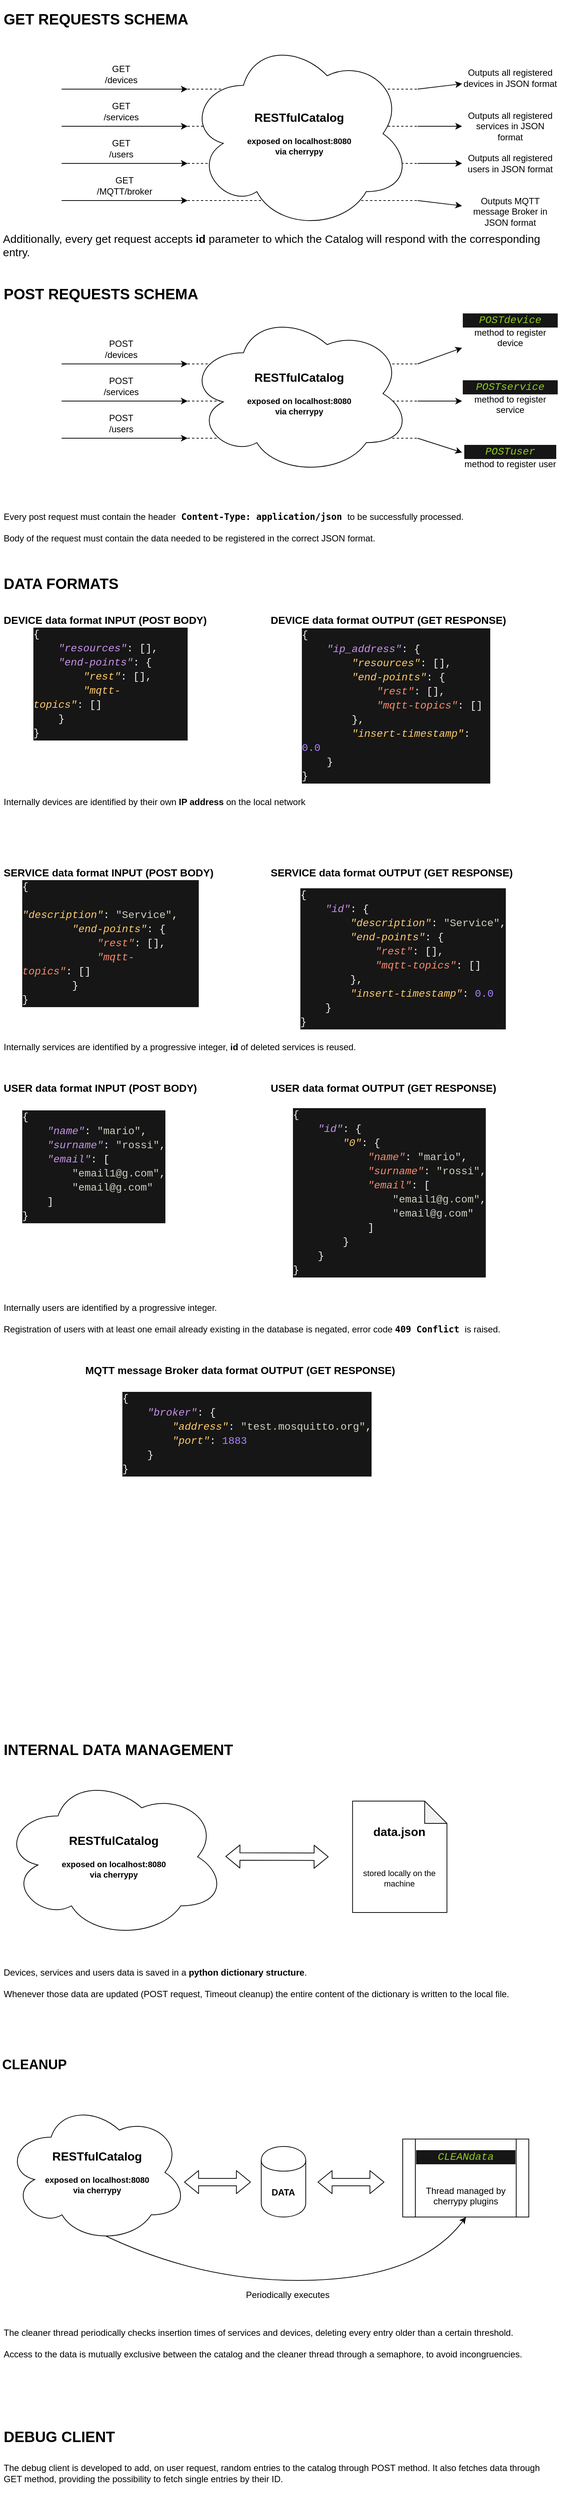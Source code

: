 <mxfile version="13.2.2" type="device"><diagram id="an09SQS_8npNZFAacrs4" name="Page-1"><mxGraphModel dx="868" dy="490" grid="1" gridSize="10" guides="1" tooltips="1" connect="1" arrows="1" fold="1" page="1" pageScale="1" pageWidth="827" pageHeight="1169" math="0" shadow="0"><root><mxCell id="0"/><mxCell id="1" parent="0"/><mxCell id="rgeUR8i-iNAwkl6QX6Lb-5" value="" style="group" vertex="1" connectable="0" parent="1"><mxGeometry x="120" y="140" width="170" height="80" as="geometry"/></mxCell><mxCell id="rgeUR8i-iNAwkl6QX6Lb-4" value="GET /services" style="text;html=1;strokeColor=none;fillColor=none;align=center;verticalAlign=middle;whiteSpace=wrap;rounded=0;" vertex="1" parent="rgeUR8i-iNAwkl6QX6Lb-5"><mxGeometry x="50" width="61" height="80" as="geometry"/></mxCell><mxCell id="rgeUR8i-iNAwkl6QX6Lb-9" value="" style="group" vertex="1" connectable="0" parent="1"><mxGeometry x="120" y="190" width="170" height="80" as="geometry"/></mxCell><mxCell id="rgeUR8i-iNAwkl6QX6Lb-10" value="" style="endArrow=classic;html=1;" edge="1" parent="rgeUR8i-iNAwkl6QX6Lb-9"><mxGeometry width="50" height="50" relative="1" as="geometry"><mxPoint y="60" as="sourcePoint"/><mxPoint x="170" y="60" as="targetPoint"/><Array as="points"/></mxGeometry></mxCell><mxCell id="rgeUR8i-iNAwkl6QX6Lb-11" value="GET /users" style="text;html=1;strokeColor=none;fillColor=none;align=center;verticalAlign=middle;whiteSpace=wrap;rounded=0;" vertex="1" parent="rgeUR8i-iNAwkl6QX6Lb-9"><mxGeometry x="50" width="61" height="80" as="geometry"/></mxCell><mxCell id="rgeUR8i-iNAwkl6QX6Lb-17" value="" style="endArrow=classic;html=1;" edge="1" parent="rgeUR8i-iNAwkl6QX6Lb-9"><mxGeometry width="50" height="50" relative="1" as="geometry"><mxPoint y="10" as="sourcePoint"/><mxPoint x="170" y="10" as="targetPoint"/><Array as="points"/></mxGeometry></mxCell><mxCell id="rgeUR8i-iNAwkl6QX6Lb-12" value="" style="group" vertex="1" connectable="0" parent="1"><mxGeometry x="120" y="90" width="170" height="80" as="geometry"/></mxCell><mxCell id="rgeUR8i-iNAwkl6QX6Lb-13" value="" style="endArrow=classic;html=1;" edge="1" parent="rgeUR8i-iNAwkl6QX6Lb-12"><mxGeometry width="50" height="50" relative="1" as="geometry"><mxPoint y="60" as="sourcePoint"/><mxPoint x="170" y="60" as="targetPoint"/><Array as="points"/></mxGeometry></mxCell><mxCell id="rgeUR8i-iNAwkl6QX6Lb-14" value="GET /devices" style="text;html=1;strokeColor=none;fillColor=none;align=center;verticalAlign=middle;whiteSpace=wrap;rounded=0;" vertex="1" parent="rgeUR8i-iNAwkl6QX6Lb-12"><mxGeometry x="50" width="61" height="80" as="geometry"/></mxCell><mxCell id="rgeUR8i-iNAwkl6QX6Lb-15" style="edgeStyle=orthogonalEdgeStyle;rounded=0;orthogonalLoop=1;jettySize=auto;html=1;exitX=0.5;exitY=1;exitDx=0;exitDy=0;" edge="1" parent="rgeUR8i-iNAwkl6QX6Lb-12" source="rgeUR8i-iNAwkl6QX6Lb-14" target="rgeUR8i-iNAwkl6QX6Lb-14"><mxGeometry relative="1" as="geometry"/></mxCell><mxCell id="rgeUR8i-iNAwkl6QX6Lb-18" value="&lt;font style=&quot;font-size: 20px&quot;&gt;&lt;b&gt;GET REQUESTS SCHEMA&lt;/b&gt;&lt;/font&gt;" style="text;html=1;strokeColor=none;fillColor=none;align=left;verticalAlign=middle;whiteSpace=wrap;rounded=0;" vertex="1" parent="1"><mxGeometry x="40" y="30" width="280" height="50" as="geometry"/></mxCell><mxCell id="rgeUR8i-iNAwkl6QX6Lb-19" value="" style="endArrow=none;dashed=1;html=1;" edge="1" parent="1"><mxGeometry width="50" height="50" relative="1" as="geometry"><mxPoint x="290" y="150" as="sourcePoint"/><mxPoint x="600" y="150" as="targetPoint"/></mxGeometry></mxCell><mxCell id="rgeUR8i-iNAwkl6QX6Lb-20" value="" style="endArrow=none;dashed=1;html=1;" edge="1" parent="1"><mxGeometry width="50" height="50" relative="1" as="geometry"><mxPoint x="290" y="200" as="sourcePoint"/><mxPoint x="600" y="200" as="targetPoint"/></mxGeometry></mxCell><mxCell id="rgeUR8i-iNAwkl6QX6Lb-21" value="" style="endArrow=none;dashed=1;html=1;" edge="1" parent="1"><mxGeometry width="50" height="50" relative="1" as="geometry"><mxPoint x="290" y="250" as="sourcePoint"/><mxPoint x="600" y="250" as="targetPoint"/></mxGeometry></mxCell><mxCell id="rgeUR8i-iNAwkl6QX6Lb-22" value="" style="endArrow=classic;html=1;" edge="1" parent="1" target="rgeUR8i-iNAwkl6QX6Lb-26"><mxGeometry width="50" height="50" relative="1" as="geometry"><mxPoint x="600" y="150" as="sourcePoint"/><mxPoint x="680" y="150" as="targetPoint"/></mxGeometry></mxCell><mxCell id="rgeUR8i-iNAwkl6QX6Lb-26" value="Outputs all registered devices in JSON format" style="text;html=1;strokeColor=none;fillColor=none;align=center;verticalAlign=middle;whiteSpace=wrap;rounded=0;" vertex="1" parent="1"><mxGeometry x="660" y="110" width="130" height="50" as="geometry"/></mxCell><mxCell id="rgeUR8i-iNAwkl6QX6Lb-27" value="" style="endArrow=classic;html=1;" edge="1" parent="1" target="rgeUR8i-iNAwkl6QX6Lb-28"><mxGeometry width="50" height="50" relative="1" as="geometry"><mxPoint x="600" y="200" as="sourcePoint"/><mxPoint x="680" y="200" as="targetPoint"/></mxGeometry></mxCell><mxCell id="rgeUR8i-iNAwkl6QX6Lb-28" value="Outputs all registered services in JSON format" style="text;html=1;strokeColor=none;fillColor=none;align=center;verticalAlign=middle;whiteSpace=wrap;rounded=0;" vertex="1" parent="1"><mxGeometry x="660" y="170" width="130" height="60" as="geometry"/></mxCell><mxCell id="rgeUR8i-iNAwkl6QX6Lb-29" value="" style="endArrow=classic;html=1;" edge="1" parent="1" target="rgeUR8i-iNAwkl6QX6Lb-30"><mxGeometry width="50" height="50" relative="1" as="geometry"><mxPoint x="600" y="250" as="sourcePoint"/><mxPoint x="680" y="250" as="targetPoint"/></mxGeometry></mxCell><mxCell id="rgeUR8i-iNAwkl6QX6Lb-30" value="Outputs all registered users in JSON format" style="text;html=1;strokeColor=none;fillColor=none;align=center;verticalAlign=middle;whiteSpace=wrap;rounded=0;" vertex="1" parent="1"><mxGeometry x="660" y="230" width="130" height="40" as="geometry"/></mxCell><mxCell id="rgeUR8i-iNAwkl6QX6Lb-36" value="&lt;div style=&quot;font-size: 15px&quot; align=&quot;left&quot;&gt;Additionally, every get request accepts &lt;b&gt;id&lt;/b&gt; parameter to which the Catalog will respond with the corresponding entry.&lt;br&gt;&lt;/div&gt;" style="text;html=1;strokeColor=none;fillColor=none;align=center;verticalAlign=middle;whiteSpace=wrap;rounded=0;" vertex="1" parent="1"><mxGeometry x="40" y="350" width="760" height="20" as="geometry"/></mxCell><mxCell id="rgeUR8i-iNAwkl6QX6Lb-37" value="" style="group" vertex="1" connectable="0" parent="1"><mxGeometry x="120" y="510" width="170" height="80" as="geometry"/></mxCell><mxCell id="rgeUR8i-iNAwkl6QX6Lb-38" value="POST /services" style="text;html=1;strokeColor=none;fillColor=none;align=center;verticalAlign=middle;whiteSpace=wrap;rounded=0;" vertex="1" parent="rgeUR8i-iNAwkl6QX6Lb-37"><mxGeometry x="50" width="61" height="80" as="geometry"/></mxCell><mxCell id="rgeUR8i-iNAwkl6QX6Lb-39" value="" style="group" vertex="1" connectable="0" parent="1"><mxGeometry x="120" y="560" width="170" height="80" as="geometry"/></mxCell><mxCell id="rgeUR8i-iNAwkl6QX6Lb-40" value="" style="endArrow=classic;html=1;" edge="1" parent="rgeUR8i-iNAwkl6QX6Lb-39"><mxGeometry width="50" height="50" relative="1" as="geometry"><mxPoint y="60" as="sourcePoint"/><mxPoint x="170" y="60" as="targetPoint"/><Array as="points"/></mxGeometry></mxCell><mxCell id="rgeUR8i-iNAwkl6QX6Lb-41" value="POST /users" style="text;html=1;strokeColor=none;fillColor=none;align=center;verticalAlign=middle;whiteSpace=wrap;rounded=0;" vertex="1" parent="rgeUR8i-iNAwkl6QX6Lb-39"><mxGeometry x="50" width="61" height="80" as="geometry"/></mxCell><mxCell id="rgeUR8i-iNAwkl6QX6Lb-42" value="" style="endArrow=classic;html=1;" edge="1" parent="rgeUR8i-iNAwkl6QX6Lb-39"><mxGeometry width="50" height="50" relative="1" as="geometry"><mxPoint y="10" as="sourcePoint"/><mxPoint x="170" y="10" as="targetPoint"/><Array as="points"/></mxGeometry></mxCell><mxCell id="rgeUR8i-iNAwkl6QX6Lb-43" value="" style="group" vertex="1" connectable="0" parent="1"><mxGeometry x="120" y="460" width="170" height="80" as="geometry"/></mxCell><mxCell id="rgeUR8i-iNAwkl6QX6Lb-44" value="" style="endArrow=classic;html=1;" edge="1" parent="rgeUR8i-iNAwkl6QX6Lb-43"><mxGeometry width="50" height="50" relative="1" as="geometry"><mxPoint y="60" as="sourcePoint"/><mxPoint x="170" y="60" as="targetPoint"/><Array as="points"/></mxGeometry></mxCell><mxCell id="rgeUR8i-iNAwkl6QX6Lb-45" value="POST /devices" style="text;html=1;strokeColor=none;fillColor=none;align=center;verticalAlign=middle;whiteSpace=wrap;rounded=0;" vertex="1" parent="rgeUR8i-iNAwkl6QX6Lb-43"><mxGeometry x="50" width="61" height="80" as="geometry"/></mxCell><mxCell id="rgeUR8i-iNAwkl6QX6Lb-46" style="edgeStyle=orthogonalEdgeStyle;rounded=0;orthogonalLoop=1;jettySize=auto;html=1;exitX=0.5;exitY=1;exitDx=0;exitDy=0;" edge="1" parent="rgeUR8i-iNAwkl6QX6Lb-43" source="rgeUR8i-iNAwkl6QX6Lb-45" target="rgeUR8i-iNAwkl6QX6Lb-45"><mxGeometry relative="1" as="geometry"/></mxCell><mxCell id="rgeUR8i-iNAwkl6QX6Lb-47" value="&lt;font style=&quot;font-size: 20px&quot;&gt;&lt;b&gt;POST REQUESTS SCHEMA&lt;/b&gt;&lt;/font&gt;" style="text;html=1;strokeColor=none;fillColor=none;align=left;verticalAlign=middle;whiteSpace=wrap;rounded=0;" vertex="1" parent="1"><mxGeometry x="40" y="400" width="280" height="50" as="geometry"/></mxCell><mxCell id="rgeUR8i-iNAwkl6QX6Lb-48" value="" style="endArrow=none;dashed=1;html=1;" edge="1" parent="1"><mxGeometry width="50" height="50" relative="1" as="geometry"><mxPoint x="290" y="520" as="sourcePoint"/><mxPoint x="600" y="520" as="targetPoint"/></mxGeometry></mxCell><mxCell id="rgeUR8i-iNAwkl6QX6Lb-49" value="" style="endArrow=none;dashed=1;html=1;" edge="1" parent="1"><mxGeometry width="50" height="50" relative="1" as="geometry"><mxPoint x="290" y="570" as="sourcePoint"/><mxPoint x="600" y="570" as="targetPoint"/></mxGeometry></mxCell><mxCell id="rgeUR8i-iNAwkl6QX6Lb-50" value="" style="endArrow=none;dashed=1;html=1;" edge="1" parent="1"><mxGeometry width="50" height="50" relative="1" as="geometry"><mxPoint x="290" y="620" as="sourcePoint"/><mxPoint x="600" y="620" as="targetPoint"/></mxGeometry></mxCell><mxCell id="rgeUR8i-iNAwkl6QX6Lb-51" value="&lt;div&gt;&lt;font style=&quot;font-size: 16px&quot;&gt;&lt;b&gt;RESTfulCatalog&lt;/b&gt;&lt;/font&gt;&lt;/div&gt;&lt;div&gt;&lt;font style=&quot;font-size: 11px&quot;&gt;&lt;b&gt;&lt;br&gt;&lt;/b&gt;&lt;/font&gt;&lt;/div&gt;&lt;div&gt;&lt;font style=&quot;font-size: 11px&quot;&gt;&lt;b&gt;exposed on localhost:8080&lt;br&gt;&lt;/b&gt;&lt;/font&gt;&lt;/div&gt;&lt;div&gt;&lt;font style=&quot;font-size: 11px&quot;&gt;&lt;b&gt;via cherrypy&lt;br&gt;&lt;/b&gt;&lt;/font&gt;&lt;/div&gt;" style="ellipse;shape=cloud;whiteSpace=wrap;html=1;" vertex="1" parent="1"><mxGeometry x="290" y="450" width="301" height="220" as="geometry"/></mxCell><mxCell id="rgeUR8i-iNAwkl6QX6Lb-52" value="" style="endArrow=classic;html=1;" edge="1" parent="1" target="rgeUR8i-iNAwkl6QX6Lb-53"><mxGeometry width="50" height="50" relative="1" as="geometry"><mxPoint x="600" y="520" as="sourcePoint"/><mxPoint x="680" y="520" as="targetPoint"/></mxGeometry></mxCell><mxCell id="rgeUR8i-iNAwkl6QX6Lb-53" value="&lt;div style=&quot;color: rgb(240 , 240 , 240) ; background-color: rgb(22 , 22 , 22) ; font-family: &amp;#34;consolas&amp;#34; , &amp;#34;courier new&amp;#34; , monospace ; font-weight: normal ; font-size: 14px ; line-height: 19px&quot;&gt;&lt;div&gt;&lt;span style=&quot;color: #90c920 ; font-style: italic&quot;&gt;POSTdevice&lt;/span&gt;&lt;/div&gt;&lt;/div&gt;&lt;div&gt;method to register device&lt;br&gt;&lt;/div&gt;" style="text;html=1;strokeColor=none;fillColor=none;align=center;verticalAlign=middle;whiteSpace=wrap;rounded=0;" vertex="1" parent="1"><mxGeometry x="660" y="450" width="130" height="50" as="geometry"/></mxCell><mxCell id="rgeUR8i-iNAwkl6QX6Lb-54" value="" style="endArrow=classic;html=1;" edge="1" parent="1"><mxGeometry width="50" height="50" relative="1" as="geometry"><mxPoint x="600" y="570" as="sourcePoint"/><mxPoint x="660" y="570" as="targetPoint"/></mxGeometry></mxCell><mxCell id="rgeUR8i-iNAwkl6QX6Lb-56" value="" style="endArrow=classic;html=1;" edge="1" parent="1"><mxGeometry width="50" height="50" relative="1" as="geometry"><mxPoint x="600" y="620" as="sourcePoint"/><mxPoint x="660" y="639.2" as="targetPoint"/></mxGeometry></mxCell><mxCell id="rgeUR8i-iNAwkl6QX6Lb-58" value="&lt;div style=&quot;color: rgb(240 , 240 , 240) ; background-color: rgb(22 , 22 , 22) ; font-family: &amp;#34;consolas&amp;#34; , &amp;#34;courier new&amp;#34; , monospace ; font-weight: normal ; font-size: 14px ; line-height: 19px&quot;&gt;&lt;div&gt;&lt;span style=&quot;color: #90c920 ; font-style: italic&quot;&gt;POSTservice&lt;/span&gt;&lt;/div&gt;&lt;/div&gt;&lt;div&gt;method to register service&lt;br&gt;&lt;/div&gt;" style="text;html=1;strokeColor=none;fillColor=none;align=center;verticalAlign=middle;whiteSpace=wrap;rounded=0;" vertex="1" parent="1"><mxGeometry x="660" y="540" width="130" height="50" as="geometry"/></mxCell><mxCell id="rgeUR8i-iNAwkl6QX6Lb-59" value="&lt;div style=&quot;color: rgb(240 , 240 , 240) ; background-color: rgb(22 , 22 , 22) ; font-family: &amp;#34;consolas&amp;#34; , &amp;#34;courier new&amp;#34; , monospace ; font-weight: normal ; font-size: 14px ; line-height: 19px&quot;&gt;&lt;div&gt;&lt;span style=&quot;color: #90c920 ; font-style: italic&quot;&gt;POSTuser&lt;/span&gt;&lt;/div&gt;&lt;/div&gt;&lt;div&gt;method to register user&lt;br&gt;&lt;/div&gt;" style="text;html=1;strokeColor=none;fillColor=none;align=center;verticalAlign=middle;whiteSpace=wrap;rounded=0;" vertex="1" parent="1"><mxGeometry x="660" y="620" width="130" height="50" as="geometry"/></mxCell><mxCell id="rgeUR8i-iNAwkl6QX6Lb-60" value="&lt;div align=&quot;left&quot;&gt;&lt;div&gt;&lt;div&gt;Every post request must contain the header&lt;strong&gt;&lt;code&gt; Content-Type: application/json &lt;/code&gt;&lt;/strong&gt;&lt;code&gt;&lt;font face=&quot;Helvetica&quot;&gt;to be successfully processed.&lt;/font&gt;&lt;/code&gt;&lt;br&gt;&lt;/div&gt;&lt;code&gt;&lt;/code&gt;&lt;/div&gt;&lt;strong&gt;&lt;code&gt;&lt;/code&gt;&lt;/strong&gt;&lt;/div&gt;&lt;div&gt;&lt;br&gt;&lt;/div&gt;&lt;div&gt;Body of the request must contain the data needed to be registered in the correct JSON format.&lt;br&gt;&lt;/div&gt;" style="text;html=1;strokeColor=none;fillColor=none;align=left;verticalAlign=middle;whiteSpace=wrap;rounded=0;" vertex="1" parent="1"><mxGeometry x="40" y="710" width="760" height="60" as="geometry"/></mxCell><mxCell id="rgeUR8i-iNAwkl6QX6Lb-61" value="&lt;font style=&quot;font-size: 20px&quot;&gt;&lt;b&gt;DATA FORMATS&lt;br&gt;&lt;/b&gt;&lt;/font&gt;" style="text;html=1;strokeColor=none;fillColor=none;align=left;verticalAlign=middle;whiteSpace=wrap;rounded=0;" vertex="1" parent="1"><mxGeometry x="40" y="790" width="280" height="50" as="geometry"/></mxCell><mxCell id="rgeUR8i-iNAwkl6QX6Lb-68" value="&lt;font style=&quot;font-size: 14px&quot;&gt;&lt;b&gt;&lt;font style=&quot;font-size: 14px&quot;&gt;DEVICE data format INPUT (POST BODY)&lt;/font&gt;&lt;/b&gt;&lt;/font&gt;" style="text;html=1;strokeColor=none;fillColor=none;align=left;verticalAlign=middle;whiteSpace=wrap;rounded=0;" vertex="1" parent="1"><mxGeometry x="40" y="850" width="280" height="30" as="geometry"/></mxCell><mxCell id="rgeUR8i-iNAwkl6QX6Lb-69" value="&lt;div style=&quot;color: rgb(240 , 240 , 240) ; background-color: rgb(22 , 22 , 22) ; font-family: &amp;#34;consolas&amp;#34; , &amp;#34;courier new&amp;#34; , monospace ; font-weight: normal ; font-size: 14px ; line-height: 19px&quot; align=&quot;left&quot;&gt;&lt;div&gt;&lt;span style=&quot;color: #f0f0f0&quot;&gt;{&lt;/span&gt;&lt;/div&gt;&lt;div&gt;&lt;span style=&quot;color: #f0f0f0&quot;&gt;&amp;nbsp;&amp;nbsp;&amp;nbsp;&amp;nbsp;&lt;/span&gt;&lt;span style=&quot;color: #c792ea ; font-style: italic&quot;&gt;&quot;resources&quot;&lt;/span&gt;&lt;span style=&quot;color: #f0f0f0&quot;&gt;:&amp;nbsp;[],&lt;/span&gt;&lt;/div&gt;&lt;div&gt;&lt;span style=&quot;color: #f0f0f0&quot;&gt;&amp;nbsp;&amp;nbsp;&amp;nbsp;&amp;nbsp;&lt;/span&gt;&lt;span style=&quot;color: #c792ea ; font-style: italic&quot;&gt;&quot;end-points&quot;&lt;/span&gt;&lt;span style=&quot;color: #f0f0f0&quot;&gt;:&amp;nbsp;{&lt;/span&gt;&lt;/div&gt;&lt;div&gt;&lt;span style=&quot;color: #f0f0f0&quot;&gt;&amp;nbsp;&amp;nbsp;&amp;nbsp;&amp;nbsp;&amp;nbsp;&amp;nbsp;&amp;nbsp;&amp;nbsp;&lt;/span&gt;&lt;span style=&quot;color: #ffcb6b ; font-style: italic&quot;&gt;&quot;rest&quot;&lt;/span&gt;&lt;span style=&quot;color: #f0f0f0&quot;&gt;:&amp;nbsp;[],&lt;/span&gt;&lt;/div&gt;&lt;div&gt;&lt;span style=&quot;color: #f0f0f0&quot;&gt;&amp;nbsp;&amp;nbsp;&amp;nbsp;&amp;nbsp;&amp;nbsp;&amp;nbsp;&amp;nbsp;&amp;nbsp;&lt;/span&gt;&lt;span style=&quot;color: #ffcb6b ; font-style: italic&quot;&gt;&quot;mqtt-topics&quot;&lt;/span&gt;&lt;span style=&quot;color: #f0f0f0&quot;&gt;:&amp;nbsp;[]&lt;/span&gt;&lt;/div&gt;&lt;div&gt;&lt;span style=&quot;color: #f0f0f0&quot;&gt;&amp;nbsp;&amp;nbsp;&amp;nbsp;&amp;nbsp;}&lt;/span&gt;&lt;/div&gt;&lt;div&gt;&lt;span style=&quot;color: #f0f0f0&quot;&gt;}&lt;/span&gt;&lt;/div&gt;&lt;/div&gt;" style="text;html=1;strokeColor=none;fillColor=none;align=left;verticalAlign=middle;whiteSpace=wrap;rounded=0;" vertex="1" parent="1"><mxGeometry x="80" y="880" width="210" height="140" as="geometry"/></mxCell><mxCell id="rgeUR8i-iNAwkl6QX6Lb-70" value="&lt;font style=&quot;font-size: 14px&quot;&gt;&lt;b&gt;&lt;font style=&quot;font-size: 14px&quot;&gt;DEVICE data format OUTPUT (GET RESPONSE)&lt;/font&gt;&lt;/b&gt;&lt;/font&gt;" style="text;html=1;strokeColor=none;fillColor=none;align=left;verticalAlign=middle;whiteSpace=wrap;rounded=0;" vertex="1" parent="1"><mxGeometry x="400" y="850" width="340" height="30" as="geometry"/></mxCell><mxCell id="rgeUR8i-iNAwkl6QX6Lb-71" value="&lt;div style=&quot;color: rgb(240 , 240 , 240) ; background-color: rgb(22 , 22 , 22) ; font-family: &amp;#34;consolas&amp;#34; , &amp;#34;courier new&amp;#34; , monospace ; font-weight: normal ; font-size: 14px ; line-height: 19px&quot; align=&quot;left&quot;&gt;&lt;div style=&quot;color: rgb(240 , 240 , 240) ; background-color: rgb(22 , 22 , 22) ; font-family: &amp;#34;consolas&amp;#34; , &amp;#34;courier new&amp;#34; , monospace ; font-weight: normal ; font-size: 14px ; line-height: 19px&quot;&gt;&lt;div&gt;&lt;span style=&quot;color: #f0f0f0&quot;&gt;{&lt;/span&gt;&lt;/div&gt;&lt;div&gt;&lt;span style=&quot;color: #f0f0f0&quot;&gt;&amp;nbsp;&amp;nbsp;&amp;nbsp;&amp;nbsp;&lt;/span&gt;&lt;span style=&quot;color: #c792ea ; font-style: italic&quot;&gt;&quot;ip_address&quot;&lt;/span&gt;&lt;span style=&quot;color: #f0f0f0&quot;&gt;:&amp;nbsp;{&lt;/span&gt;&lt;/div&gt;&lt;div&gt;&lt;span style=&quot;color: #f0f0f0&quot;&gt;&amp;nbsp;&amp;nbsp;&amp;nbsp;&amp;nbsp;&amp;nbsp;&amp;nbsp;&amp;nbsp;&amp;nbsp;&lt;/span&gt;&lt;span style=&quot;color: #ffcb6b ; font-style: italic&quot;&gt;&quot;resources&quot;&lt;/span&gt;&lt;span style=&quot;color: #f0f0f0&quot;&gt;:&amp;nbsp;[],&lt;/span&gt;&lt;/div&gt;&lt;div&gt;&lt;span style=&quot;color: #f0f0f0&quot;&gt;&amp;nbsp;&amp;nbsp;&amp;nbsp;&amp;nbsp;&amp;nbsp;&amp;nbsp;&amp;nbsp;&amp;nbsp;&lt;/span&gt;&lt;span style=&quot;color: #ffcb6b ; font-style: italic&quot;&gt;&quot;end-points&quot;&lt;/span&gt;&lt;span style=&quot;color: #f0f0f0&quot;&gt;:&amp;nbsp;{&lt;/span&gt;&lt;/div&gt;&lt;div&gt;&lt;span style=&quot;color: #f0f0f0&quot;&gt;&amp;nbsp;&amp;nbsp;&amp;nbsp;&amp;nbsp;&amp;nbsp;&amp;nbsp;&amp;nbsp;&amp;nbsp;&amp;nbsp;&amp;nbsp;&amp;nbsp;&amp;nbsp;&lt;/span&gt;&lt;span style=&quot;color: #f78c6c ; font-style: italic&quot;&gt;&quot;rest&quot;&lt;/span&gt;&lt;span style=&quot;color: #f0f0f0&quot;&gt;:&amp;nbsp;[],&lt;/span&gt;&lt;/div&gt;&lt;div&gt;&lt;span style=&quot;color: #f0f0f0&quot;&gt;&amp;nbsp;&amp;nbsp;&amp;nbsp;&amp;nbsp;&amp;nbsp;&amp;nbsp;&amp;nbsp;&amp;nbsp;&amp;nbsp;&amp;nbsp;&amp;nbsp;&amp;nbsp;&lt;/span&gt;&lt;span style=&quot;color: #f78c6c ; font-style: italic&quot;&gt;&quot;mqtt-topics&quot;&lt;/span&gt;&lt;span style=&quot;color: #f0f0f0&quot;&gt;:&amp;nbsp;[]&lt;/span&gt;&lt;/div&gt;&lt;div&gt;&lt;span style=&quot;color: #f0f0f0&quot;&gt;&amp;nbsp;&amp;nbsp;&amp;nbsp;&amp;nbsp;&amp;nbsp;&amp;nbsp;&amp;nbsp;&amp;nbsp;},&lt;/span&gt;&lt;/div&gt;&lt;div&gt;&lt;span style=&quot;color: #f0f0f0&quot;&gt;&amp;nbsp;&amp;nbsp;&amp;nbsp;&amp;nbsp;&amp;nbsp;&amp;nbsp;&amp;nbsp;&amp;nbsp;&lt;/span&gt;&lt;span style=&quot;color: #ffcb6b ; font-style: italic&quot;&gt;&quot;insert-timestamp&quot;&lt;/span&gt;&lt;span style=&quot;color: #f0f0f0&quot;&gt;: &lt;/span&gt;&lt;span style=&quot;color: #ae81ff&quot;&gt;0.0&lt;/span&gt;&lt;/div&gt;&lt;div&gt;&lt;span style=&quot;color: #f0f0f0&quot;&gt;&amp;nbsp;&amp;nbsp;&amp;nbsp;&amp;nbsp;}&lt;/span&gt;&lt;/div&gt;&lt;div&gt;&lt;span style=&quot;color: #f0f0f0&quot;&gt;}&lt;/span&gt;&lt;/div&gt;&lt;/div&gt;&lt;/div&gt;" style="text;html=1;strokeColor=none;fillColor=none;align=left;verticalAlign=middle;whiteSpace=wrap;rounded=0;" vertex="1" parent="1"><mxGeometry x="442" y="880" width="256" height="200" as="geometry"/></mxCell><mxCell id="rgeUR8i-iNAwkl6QX6Lb-72" value="&lt;font style=&quot;font-size: 14px&quot;&gt;&lt;b&gt;&lt;font style=&quot;font-size: 14px&quot;&gt;SERVICE data format INPUT (POST BODY)&lt;/font&gt;&lt;/b&gt;&lt;/font&gt;" style="text;html=1;strokeColor=none;fillColor=none;align=left;verticalAlign=middle;whiteSpace=wrap;rounded=0;" vertex="1" parent="1"><mxGeometry x="40" y="1190" width="300" height="30" as="geometry"/></mxCell><mxCell id="rgeUR8i-iNAwkl6QX6Lb-73" value="&lt;div style=&quot;color: rgb(240 , 240 , 240) ; background-color: rgb(22 , 22 , 22) ; font-family: &amp;#34;consolas&amp;#34; , &amp;#34;courier new&amp;#34; , monospace ; font-weight: normal ; font-size: 14px ; line-height: 19px&quot; align=&quot;left&quot;&gt;&lt;div&gt;&lt;span style=&quot;color: #f0f0f0&quot;&gt;{&lt;/span&gt;&lt;/div&gt;&lt;div&gt;&lt;span style=&quot;color: #f0f0f0&quot;&gt;&amp;nbsp;&amp;nbsp;&amp;nbsp; &lt;/span&gt;&lt;span style=&quot;color: #ffcb6b ; font-style: italic&quot;&gt;&quot;description&quot;&lt;/span&gt;&lt;span style=&quot;color: #f0f0f0&quot;&gt;:&amp;nbsp;&lt;/span&gt;&lt;span style=&quot;color: #cfcfc2&quot;&gt;&quot;Service&quot;&lt;/span&gt;&lt;span style=&quot;color: #f0f0f0&quot;&gt;,&lt;/span&gt;&lt;div&gt;&lt;span style=&quot;color: #f0f0f0&quot;&gt;&amp;nbsp;&amp;nbsp;&amp;nbsp;&amp;nbsp;&amp;nbsp;&amp;nbsp;&amp;nbsp;&amp;nbsp;&lt;/span&gt;&lt;span style=&quot;color: #ffcb6b ; font-style: italic&quot;&gt;&quot;end-points&quot;&lt;/span&gt;&lt;span style=&quot;color: #f0f0f0&quot;&gt;:&amp;nbsp;{&lt;/span&gt;&lt;/div&gt;&lt;div&gt;&lt;span style=&quot;color: #f0f0f0&quot;&gt;&amp;nbsp;&amp;nbsp;&amp;nbsp;&amp;nbsp;&amp;nbsp;&amp;nbsp;&amp;nbsp;&amp;nbsp;&amp;nbsp;&amp;nbsp;&amp;nbsp;&amp;nbsp;&lt;/span&gt;&lt;span style=&quot;color: #f78c6c ; font-style: italic&quot;&gt;&quot;rest&quot;&lt;/span&gt;&lt;span style=&quot;color: #f0f0f0&quot;&gt;:&amp;nbsp;[],&lt;/span&gt;&lt;/div&gt;&lt;div&gt;&lt;span style=&quot;color: #f0f0f0&quot;&gt;&amp;nbsp;&amp;nbsp;&amp;nbsp;&amp;nbsp;&amp;nbsp;&amp;nbsp;&amp;nbsp;&amp;nbsp;&amp;nbsp;&amp;nbsp;&amp;nbsp;&amp;nbsp;&lt;/span&gt;&lt;span style=&quot;color: #f78c6c ; font-style: italic&quot;&gt;&quot;mqtt-topics&quot;&lt;/span&gt;&lt;span style=&quot;color: #f0f0f0&quot;&gt;:&amp;nbsp;[]&lt;/span&gt;&lt;/div&gt;&lt;span style=&quot;color: #f0f0f0&quot;&gt;&amp;nbsp;&amp;nbsp;&amp;nbsp;&amp;nbsp;&amp;nbsp;&amp;nbsp;&amp;nbsp;&amp;nbsp;}&lt;/span&gt;&lt;/div&gt;&lt;div&gt;&lt;span style=&quot;color: #f0f0f0&quot;&gt;}&lt;/span&gt;&lt;/div&gt;&lt;/div&gt;" style="text;html=1;strokeColor=none;fillColor=none;align=left;verticalAlign=middle;whiteSpace=wrap;rounded=0;" vertex="1" parent="1"><mxGeometry x="65" y="1230" width="240" height="140" as="geometry"/></mxCell><mxCell id="rgeUR8i-iNAwkl6QX6Lb-74" value="&lt;font style=&quot;font-size: 14px&quot;&gt;&lt;b&gt;&lt;font style=&quot;font-size: 14px&quot;&gt;SERVICE data format OUTPUT (GET RESPONSE)&lt;/font&gt;&lt;/b&gt;&lt;/font&gt;" style="text;html=1;strokeColor=none;fillColor=none;align=left;verticalAlign=middle;whiteSpace=wrap;rounded=0;" vertex="1" parent="1"><mxGeometry x="400" y="1190" width="340" height="30" as="geometry"/></mxCell><mxCell id="rgeUR8i-iNAwkl6QX6Lb-75" value="&lt;div style=&quot;color: rgb(240 , 240 , 240) ; background-color: rgb(22 , 22 , 22) ; font-family: &amp;#34;consolas&amp;#34; , &amp;#34;courier new&amp;#34; , monospace ; font-weight: normal ; font-size: 14px ; line-height: 19px&quot;&gt;&lt;div&gt;&lt;span style=&quot;color: #f0f0f0&quot;&gt;{&lt;/span&gt;&lt;/div&gt;&lt;div&gt;&lt;span style=&quot;color: #f0f0f0&quot;&gt;&amp;nbsp;&amp;nbsp;&amp;nbsp;&amp;nbsp;&lt;/span&gt;&lt;span style=&quot;color: #c792ea ; font-style: italic&quot;&gt;&quot;id&quot;&lt;/span&gt;&lt;span style=&quot;color: #f0f0f0&quot;&gt;:&amp;nbsp;{&lt;/span&gt;&lt;/div&gt;&lt;div&gt;&lt;span style=&quot;color: #f0f0f0&quot;&gt;&amp;nbsp;&amp;nbsp;&amp;nbsp;&amp;nbsp;&amp;nbsp;&amp;nbsp;&amp;nbsp;&amp;nbsp;&lt;/span&gt;&lt;span style=&quot;color: #ffcb6b ; font-style: italic&quot;&gt;&quot;description&quot;&lt;/span&gt;&lt;span style=&quot;color: #f0f0f0&quot;&gt;:&amp;nbsp;&lt;/span&gt;&lt;span style=&quot;color: #cfcfc2&quot;&gt;&quot;Service&quot;&lt;/span&gt;&lt;span style=&quot;color: #f0f0f0&quot;&gt;,&lt;/span&gt;&lt;/div&gt;&lt;div&gt;&lt;span style=&quot;color: #f0f0f0&quot;&gt;&amp;nbsp;&amp;nbsp;&amp;nbsp;&amp;nbsp;&amp;nbsp;&amp;nbsp;&amp;nbsp;&amp;nbsp;&lt;/span&gt;&lt;span style=&quot;color: #ffcb6b ; font-style: italic&quot;&gt;&quot;end-points&quot;&lt;/span&gt;&lt;span style=&quot;color: #f0f0f0&quot;&gt;:&amp;nbsp;{&lt;/span&gt;&lt;/div&gt;&lt;div&gt;&lt;span style=&quot;color: #f0f0f0&quot;&gt;&amp;nbsp;&amp;nbsp;&amp;nbsp;&amp;nbsp;&amp;nbsp;&amp;nbsp;&amp;nbsp;&amp;nbsp;&amp;nbsp;&amp;nbsp;&amp;nbsp;&amp;nbsp;&lt;/span&gt;&lt;span style=&quot;color: #f78c6c ; font-style: italic&quot;&gt;&quot;rest&quot;&lt;/span&gt;&lt;span style=&quot;color: #f0f0f0&quot;&gt;:&amp;nbsp;[],&lt;/span&gt;&lt;/div&gt;&lt;div&gt;&lt;span style=&quot;color: #f0f0f0&quot;&gt;&amp;nbsp;&amp;nbsp;&amp;nbsp;&amp;nbsp;&amp;nbsp;&amp;nbsp;&amp;nbsp;&amp;nbsp;&amp;nbsp;&amp;nbsp;&amp;nbsp;&amp;nbsp;&lt;/span&gt;&lt;span style=&quot;color: #f78c6c ; font-style: italic&quot;&gt;&quot;mqtt-topics&quot;&lt;/span&gt;&lt;span style=&quot;color: #f0f0f0&quot;&gt;:&amp;nbsp;[]&lt;/span&gt;&lt;/div&gt;&lt;div&gt;&lt;span style=&quot;color: #f0f0f0&quot;&gt;&amp;nbsp;&amp;nbsp;&amp;nbsp;&amp;nbsp;&amp;nbsp;&amp;nbsp;&amp;nbsp;&amp;nbsp;},&lt;/span&gt;&lt;/div&gt;&lt;div&gt;&lt;span style=&quot;color: #f0f0f0&quot;&gt;&amp;nbsp;&amp;nbsp;&amp;nbsp;&amp;nbsp;&amp;nbsp;&amp;nbsp;&amp;nbsp;&amp;nbsp;&lt;/span&gt;&lt;span style=&quot;color: #ffcb6b ; font-style: italic&quot;&gt;&quot;insert-timestamp&quot;&lt;/span&gt;&lt;span style=&quot;color: #f0f0f0&quot;&gt;:&amp;nbsp;&lt;/span&gt;&lt;span style=&quot;color: #ae81ff&quot;&gt;0.0&lt;/span&gt;&lt;/div&gt;&lt;div&gt;&lt;span style=&quot;color: #f0f0f0&quot;&gt;&amp;nbsp;&amp;nbsp;&amp;nbsp;&amp;nbsp;}&lt;/span&gt;&lt;/div&gt;&lt;div&gt;&lt;span style=&quot;color: #f0f0f0&quot;&gt;}&lt;/span&gt;&lt;/div&gt;&lt;/div&gt;" style="text;html=1;strokeColor=none;fillColor=none;align=left;verticalAlign=middle;whiteSpace=wrap;rounded=0;" vertex="1" parent="1"><mxGeometry x="440" y="1220" width="268" height="200" as="geometry"/></mxCell><mxCell id="rgeUR8i-iNAwkl6QX6Lb-76" value="Internally devices are identified by their own &lt;b&gt;IP address &lt;/b&gt;on the local network" style="text;html=1;strokeColor=none;fillColor=none;align=left;verticalAlign=middle;whiteSpace=wrap;rounded=0;" vertex="1" parent="1"><mxGeometry x="40" y="1090" width="760" height="40" as="geometry"/></mxCell><mxCell id="rgeUR8i-iNAwkl6QX6Lb-78" value="" style="endArrow=classic;html=1;" edge="1" parent="1"><mxGeometry width="50" height="50" relative="1" as="geometry"><mxPoint x="120" y="300" as="sourcePoint"/><mxPoint x="290" y="300" as="targetPoint"/><Array as="points"/></mxGeometry></mxCell><mxCell id="rgeUR8i-iNAwkl6QX6Lb-79" value="GET /MQTT/broker" style="text;html=1;strokeColor=none;fillColor=none;align=center;verticalAlign=middle;whiteSpace=wrap;rounded=0;" vertex="1" parent="1"><mxGeometry x="155" y="240" width="100" height="80" as="geometry"/></mxCell><mxCell id="rgeUR8i-iNAwkl6QX6Lb-83" value="" style="endArrow=none;dashed=1;html=1;" edge="1" parent="1"><mxGeometry width="50" height="50" relative="1" as="geometry"><mxPoint x="290" y="300" as="sourcePoint"/><mxPoint x="600" y="300" as="targetPoint"/></mxGeometry></mxCell><mxCell id="rgeUR8i-iNAwkl6QX6Lb-1" value="&lt;div&gt;&lt;font style=&quot;font-size: 16px&quot;&gt;&lt;b&gt;RESTfulCatalog&lt;/b&gt;&lt;/font&gt;&lt;/div&gt;&lt;div&gt;&lt;font style=&quot;font-size: 11px&quot;&gt;&lt;b&gt;&lt;br&gt;&lt;/b&gt;&lt;/font&gt;&lt;/div&gt;&lt;div&gt;&lt;font style=&quot;font-size: 11px&quot;&gt;&lt;b&gt;exposed on localhost:8080&lt;br&gt;&lt;/b&gt;&lt;/font&gt;&lt;/div&gt;&lt;div&gt;&lt;font style=&quot;font-size: 11px&quot;&gt;&lt;b&gt;via cherrypy&lt;br&gt;&lt;/b&gt;&lt;/font&gt;&lt;/div&gt;" style="ellipse;shape=cloud;whiteSpace=wrap;html=1;" vertex="1" parent="1"><mxGeometry x="290" y="80" width="301" height="260" as="geometry"/></mxCell><mxCell id="rgeUR8i-iNAwkl6QX6Lb-84" value="" style="endArrow=classic;html=1;" edge="1" parent="1" target="rgeUR8i-iNAwkl6QX6Lb-85"><mxGeometry width="50" height="50" relative="1" as="geometry"><mxPoint x="600" y="300" as="sourcePoint"/><mxPoint x="680" y="300" as="targetPoint"/></mxGeometry></mxCell><mxCell id="rgeUR8i-iNAwkl6QX6Lb-85" value="Outputs MQTT message Broker in JSON format" style="text;html=1;strokeColor=none;fillColor=none;align=center;verticalAlign=middle;whiteSpace=wrap;rounded=0;" vertex="1" parent="1"><mxGeometry x="660" y="280" width="130" height="70" as="geometry"/></mxCell><mxCell id="rgeUR8i-iNAwkl6QX6Lb-86" value="Internally services are identified by a progressive integer, &lt;b&gt;id &lt;/b&gt;of deleted services is reused." style="text;html=1;strokeColor=none;fillColor=none;align=left;verticalAlign=middle;whiteSpace=wrap;rounded=0;" vertex="1" parent="1"><mxGeometry x="40" y="1420" width="760" height="40" as="geometry"/></mxCell><mxCell id="rgeUR8i-iNAwkl6QX6Lb-87" value="&lt;font style=&quot;font-size: 14px&quot;&gt;&lt;b&gt;&lt;font style=&quot;font-size: 14px&quot;&gt;USER data format INPUT (POST BODY)&lt;/font&gt;&lt;/b&gt;&lt;/font&gt;" style="text;html=1;strokeColor=none;fillColor=none;align=left;verticalAlign=middle;whiteSpace=wrap;rounded=0;" vertex="1" parent="1"><mxGeometry x="40" y="1480" width="300" height="30" as="geometry"/></mxCell><mxCell id="rgeUR8i-iNAwkl6QX6Lb-88" value="&lt;div style=&quot;color: rgb(240 , 240 , 240) ; background-color: rgb(22 , 22 , 22) ; font-family: &amp;#34;consolas&amp;#34; , &amp;#34;courier new&amp;#34; , monospace ; font-weight: normal ; font-size: 14px ; line-height: 19px&quot;&gt;&lt;div&gt;&lt;span style=&quot;color: #f0f0f0&quot;&gt;{&lt;/span&gt;&lt;/div&gt;&lt;div&gt;&lt;span style=&quot;color: #f0f0f0&quot;&gt;&amp;nbsp;&amp;nbsp;&amp;nbsp;&amp;nbsp;&lt;/span&gt;&lt;span style=&quot;color: #c792ea ; font-style: italic&quot;&gt;&quot;name&quot;&lt;/span&gt;&lt;span style=&quot;color: #f0f0f0&quot;&gt;:&amp;nbsp;&lt;/span&gt;&lt;span style=&quot;color: #cfcfc2&quot;&gt;&quot;mario&quot;&lt;/span&gt;&lt;span style=&quot;color: #f0f0f0&quot;&gt;,&lt;/span&gt;&lt;/div&gt;&lt;div&gt;&lt;span style=&quot;color: #f0f0f0&quot;&gt;&amp;nbsp;&amp;nbsp;&amp;nbsp;&amp;nbsp;&lt;/span&gt;&lt;span style=&quot;color: #c792ea ; font-style: italic&quot;&gt;&quot;surname&quot;&lt;/span&gt;&lt;span style=&quot;color: #f0f0f0&quot;&gt;:&amp;nbsp;&lt;/span&gt;&lt;span style=&quot;color: #cfcfc2&quot;&gt;&quot;rossi&quot;&lt;/span&gt;&lt;span style=&quot;color: #f0f0f0&quot;&gt;,&lt;/span&gt;&lt;/div&gt;&lt;div&gt;&lt;span style=&quot;color: #f0f0f0&quot;&gt;&amp;nbsp;&amp;nbsp;&amp;nbsp;&amp;nbsp;&lt;/span&gt;&lt;span style=&quot;color: #c792ea ; font-style: italic&quot;&gt;&quot;email&quot;&lt;/span&gt;&lt;span style=&quot;color: #f0f0f0&quot;&gt;:&amp;nbsp;[&lt;/span&gt;&lt;/div&gt;&lt;div&gt;&lt;span style=&quot;color: #f0f0f0&quot;&gt;&amp;nbsp;&amp;nbsp;&amp;nbsp;&amp;nbsp;&amp;nbsp;&amp;nbsp;&amp;nbsp;&amp;nbsp;&lt;/span&gt;&lt;span style=&quot;color: #cfcfc2&quot;&gt;&quot;email1@g.com&quot;&lt;/span&gt;&lt;span style=&quot;color: #f0f0f0&quot;&gt;,&lt;/span&gt;&lt;/div&gt;&lt;div&gt;&lt;span style=&quot;color: #f0f0f0&quot;&gt;&amp;nbsp;&amp;nbsp;&amp;nbsp;&amp;nbsp;&amp;nbsp;&amp;nbsp;&amp;nbsp;&amp;nbsp;&lt;/span&gt;&lt;span style=&quot;color: #cfcfc2&quot;&gt;&quot;email@g.com&quot;&lt;/span&gt;&lt;/div&gt;&lt;div&gt;&lt;span style=&quot;color: #f0f0f0&quot;&gt;&amp;nbsp;&amp;nbsp;&amp;nbsp;&amp;nbsp;]&lt;/span&gt;&lt;/div&gt;&lt;div&gt;&lt;span style=&quot;color: #f0f0f0&quot;&gt;}&lt;/span&gt;&lt;/div&gt;&lt;/div&gt;" style="text;html=1;strokeColor=none;fillColor=none;align=left;verticalAlign=middle;whiteSpace=wrap;rounded=0;" vertex="1" parent="1"><mxGeometry x="65" y="1530" width="185" height="140" as="geometry"/></mxCell><mxCell id="rgeUR8i-iNAwkl6QX6Lb-89" value="&lt;font style=&quot;font-size: 14px&quot;&gt;&lt;b&gt;&lt;font style=&quot;font-size: 14px&quot;&gt;USER data format OUTPUT (GET RESPONSE)&lt;/font&gt;&lt;/b&gt;&lt;/font&gt;" style="text;html=1;strokeColor=none;fillColor=none;align=left;verticalAlign=middle;whiteSpace=wrap;rounded=0;" vertex="1" parent="1"><mxGeometry x="400" y="1480" width="340" height="30" as="geometry"/></mxCell><mxCell id="rgeUR8i-iNAwkl6QX6Lb-91" value="&lt;div&gt;Internally users are identified by a progressive integer.&lt;/div&gt;&lt;div&gt;&lt;br&gt;&lt;/div&gt;&lt;div&gt;Registration of users with at least one email already existing in the database is negated, error code &lt;strong&gt;&lt;code&gt;409 Conflict &lt;/code&gt;&lt;/strong&gt;&lt;code&gt;&lt;font face=&quot;Helvetica&quot;&gt;is raised.&lt;/font&gt;&lt;br&gt;&lt;/code&gt;&lt;strong&gt;&lt;code&gt;&lt;/code&gt;&lt;/strong&gt;&lt;/div&gt;" style="text;html=1;strokeColor=none;fillColor=none;align=left;verticalAlign=middle;whiteSpace=wrap;rounded=0;" vertex="1" parent="1"><mxGeometry x="40" y="1770" width="760" height="70" as="geometry"/></mxCell><mxCell id="rgeUR8i-iNAwkl6QX6Lb-92" value="&lt;div style=&quot;color: rgb(240 , 240 , 240) ; background-color: rgb(22 , 22 , 22) ; font-family: &amp;#34;consolas&amp;#34; , &amp;#34;courier new&amp;#34; , monospace ; font-weight: normal ; font-size: 14px ; line-height: 19px&quot; align=&quot;left&quot;&gt;&lt;div&gt;&lt;span style=&quot;color: #f0f0f0&quot;&gt;{&lt;/span&gt;&lt;/div&gt;&lt;div&gt;&lt;span style=&quot;color: #f0f0f0&quot;&gt;&amp;nbsp;&amp;nbsp;&amp;nbsp;&amp;nbsp;&lt;/span&gt;&lt;span style=&quot;color: #c792ea ; font-style: italic&quot;&gt;&quot;id&quot;&lt;/span&gt;&lt;span style=&quot;color: #f0f0f0&quot;&gt;:&amp;nbsp;{&lt;/span&gt;&lt;/div&gt;&lt;div&gt;&lt;span style=&quot;color: #f0f0f0&quot;&gt;&amp;nbsp;&amp;nbsp;&amp;nbsp;&amp;nbsp;&amp;nbsp;&amp;nbsp;&amp;nbsp;&amp;nbsp;&lt;/span&gt;&lt;span style=&quot;color: #ffcb6b ; font-style: italic&quot;&gt;&quot;0&quot;&lt;/span&gt;&lt;span style=&quot;color: #f0f0f0&quot;&gt;:&amp;nbsp;{&lt;/span&gt;&lt;/div&gt;&lt;div&gt;&lt;span style=&quot;color: #f0f0f0&quot;&gt;&amp;nbsp;&amp;nbsp;&amp;nbsp;&amp;nbsp;&amp;nbsp;&amp;nbsp;&amp;nbsp;&amp;nbsp;&amp;nbsp;&amp;nbsp;&amp;nbsp;&amp;nbsp;&lt;/span&gt;&lt;span style=&quot;color: #f78c6c ; font-style: italic&quot;&gt;&quot;name&quot;&lt;/span&gt;&lt;span style=&quot;color: #f0f0f0&quot;&gt;:&amp;nbsp;&lt;/span&gt;&lt;span style=&quot;color: #cfcfc2&quot;&gt;&quot;mario&quot;&lt;/span&gt;&lt;span style=&quot;color: #f0f0f0&quot;&gt;,&lt;/span&gt;&lt;/div&gt;&lt;div&gt;&lt;span style=&quot;color: #f0f0f0&quot;&gt;&amp;nbsp;&amp;nbsp;&amp;nbsp;&amp;nbsp;&amp;nbsp;&amp;nbsp;&amp;nbsp;&amp;nbsp;&amp;nbsp;&amp;nbsp;&amp;nbsp;&amp;nbsp;&lt;/span&gt;&lt;span style=&quot;color: #f78c6c ; font-style: italic&quot;&gt;&quot;surname&quot;&lt;/span&gt;&lt;span style=&quot;color: #f0f0f0&quot;&gt;:&amp;nbsp;&lt;/span&gt;&lt;span style=&quot;color: #cfcfc2&quot;&gt;&quot;rossi&quot;&lt;/span&gt;&lt;span style=&quot;color: #f0f0f0&quot;&gt;,&lt;/span&gt;&lt;/div&gt;&lt;div&gt;&lt;span style=&quot;color: #f0f0f0&quot;&gt;&amp;nbsp;&amp;nbsp;&amp;nbsp;&amp;nbsp;&amp;nbsp;&amp;nbsp;&amp;nbsp;&amp;nbsp;&amp;nbsp;&amp;nbsp;&amp;nbsp;&amp;nbsp;&lt;/span&gt;&lt;span style=&quot;color: #f78c6c ; font-style: italic&quot;&gt;&quot;email&quot;&lt;/span&gt;&lt;span style=&quot;color: #f0f0f0&quot;&gt;:&amp;nbsp;[&lt;/span&gt;&lt;/div&gt;&lt;div&gt;&lt;span style=&quot;color: #f0f0f0&quot;&gt;&amp;nbsp;&amp;nbsp;&amp;nbsp;&amp;nbsp;&amp;nbsp;&amp;nbsp;&amp;nbsp;&amp;nbsp;&amp;nbsp;&amp;nbsp;&amp;nbsp;&amp;nbsp;&amp;nbsp;&amp;nbsp;&amp;nbsp;&amp;nbsp;&lt;/span&gt;&lt;span style=&quot;color: #cfcfc2&quot;&gt;&quot;email1@g.com&quot;&lt;/span&gt;&lt;span style=&quot;color: #f0f0f0&quot;&gt;,&lt;/span&gt;&lt;/div&gt;&lt;div&gt;&lt;span style=&quot;color: #f0f0f0&quot;&gt;&amp;nbsp;&amp;nbsp;&amp;nbsp;&amp;nbsp;&amp;nbsp;&amp;nbsp;&amp;nbsp;&amp;nbsp;&amp;nbsp;&amp;nbsp;&amp;nbsp;&amp;nbsp;&amp;nbsp;&amp;nbsp;&amp;nbsp;&amp;nbsp;&lt;/span&gt;&lt;span style=&quot;color: #cfcfc2&quot;&gt;&quot;email@g.com&quot;&lt;/span&gt;&lt;/div&gt;&lt;div&gt;&lt;span style=&quot;color: #f0f0f0&quot;&gt;&amp;nbsp;&amp;nbsp;&amp;nbsp;&amp;nbsp;&amp;nbsp;&amp;nbsp;&amp;nbsp;&amp;nbsp;&amp;nbsp;&amp;nbsp;&amp;nbsp;&amp;nbsp;]&lt;/span&gt;&lt;/div&gt;&lt;div&gt;&lt;span style=&quot;color: #f0f0f0&quot;&gt;&amp;nbsp;&amp;nbsp;&amp;nbsp;&amp;nbsp;&amp;nbsp;&amp;nbsp;&amp;nbsp;&amp;nbsp;}&lt;/span&gt;&lt;/div&gt;&lt;div&gt;&lt;span style=&quot;color: #f0f0f0&quot;&gt;&amp;nbsp;&amp;nbsp;&amp;nbsp;&amp;nbsp;}&lt;/span&gt;&lt;/div&gt;&lt;div&gt;&lt;span style=&quot;color: #f0f0f0&quot;&gt;}&lt;/span&gt;&lt;/div&gt;&lt;/div&gt;" style="text;html=1;strokeColor=none;fillColor=none;align=left;verticalAlign=middle;whiteSpace=wrap;rounded=0;" vertex="1" parent="1"><mxGeometry x="430" y="1520" width="250" height="230" as="geometry"/></mxCell><mxCell id="rgeUR8i-iNAwkl6QX6Lb-93" value="&lt;font style=&quot;font-size: 14px&quot;&gt;&lt;b&gt;&lt;font style=&quot;font-size: 14px&quot;&gt;MQTT message Broker data format OUTPUT (GET RESPONSE)&lt;/font&gt;&lt;/b&gt;&lt;/font&gt;" style="text;html=1;strokeColor=none;fillColor=none;align=left;verticalAlign=middle;whiteSpace=wrap;rounded=0;" vertex="1" parent="1"><mxGeometry x="150" y="1860" width="500" height="30" as="geometry"/></mxCell><mxCell id="rgeUR8i-iNAwkl6QX6Lb-94" value="&lt;div style=&quot;color: rgb(240 , 240 , 240) ; background-color: rgb(22 , 22 , 22) ; font-family: &amp;#34;consolas&amp;#34; , &amp;#34;courier new&amp;#34; , monospace ; font-weight: normal ; font-size: 14px ; line-height: 19px&quot;&gt;&lt;div&gt;&lt;span style=&quot;color: #f0f0f0&quot;&gt;{&lt;/span&gt;&lt;/div&gt;&lt;div&gt;&lt;span style=&quot;color: #f0f0f0&quot;&gt;&amp;nbsp;&amp;nbsp;&amp;nbsp;&amp;nbsp;&lt;/span&gt;&lt;span style=&quot;color: #c792ea ; font-style: italic&quot;&gt;&quot;broker&quot;&lt;/span&gt;&lt;span style=&quot;color: #f0f0f0&quot;&gt;:&amp;nbsp;{&lt;/span&gt;&lt;/div&gt;&lt;div&gt;&lt;span style=&quot;color: #f0f0f0&quot;&gt;&amp;nbsp;&amp;nbsp;&amp;nbsp;&amp;nbsp;&amp;nbsp;&amp;nbsp;&amp;nbsp;&amp;nbsp;&lt;/span&gt;&lt;span style=&quot;color: #ffcb6b ; font-style: italic&quot;&gt;&quot;address&quot;&lt;/span&gt;&lt;span style=&quot;color: #f0f0f0&quot;&gt;:&amp;nbsp;&lt;/span&gt;&lt;span style=&quot;color: #cfcfc2&quot;&gt;&quot;test.mosquitto.org&quot;&lt;/span&gt;&lt;span style=&quot;color: #f0f0f0&quot;&gt;,&lt;/span&gt;&lt;/div&gt;&lt;div&gt;&lt;span style=&quot;color: #f0f0f0&quot;&gt;&amp;nbsp;&amp;nbsp;&amp;nbsp;&amp;nbsp;&amp;nbsp;&amp;nbsp;&amp;nbsp;&amp;nbsp;&lt;/span&gt;&lt;span style=&quot;color: #ffcb6b ; font-style: italic&quot;&gt;&quot;port&quot;&lt;/span&gt;&lt;span style=&quot;color: #f0f0f0&quot;&gt;:&amp;nbsp;&lt;/span&gt;&lt;span style=&quot;color: #ae81ff&quot;&gt;1883&lt;/span&gt;&lt;/div&gt;&lt;div&gt;&lt;span style=&quot;color: #f0f0f0&quot;&gt;&amp;nbsp;&amp;nbsp;&amp;nbsp;&amp;nbsp;}&lt;/span&gt;&lt;/div&gt;&lt;div&gt;&lt;span style=&quot;color: #f0f0f0&quot;&gt;}&lt;/span&gt;&lt;/div&gt;&lt;/div&gt;" style="text;html=1;strokeColor=none;fillColor=none;align=left;verticalAlign=middle;whiteSpace=wrap;rounded=0;" vertex="1" parent="1"><mxGeometry x="200" y="1890" width="321" height="140" as="geometry"/></mxCell><mxCell id="rgeUR8i-iNAwkl6QX6Lb-95" value="&lt;font style=&quot;font-size: 20px&quot;&gt;&lt;b&gt;INTERNAL DATA MANAGEMENT&lt;br&gt;&lt;/b&gt;&lt;/font&gt;" style="text;html=1;strokeColor=none;fillColor=none;align=left;verticalAlign=middle;whiteSpace=wrap;rounded=0;" vertex="1" parent="1"><mxGeometry x="40" y="2360" width="400" height="50" as="geometry"/></mxCell><mxCell id="rgeUR8i-iNAwkl6QX6Lb-96" value="&lt;div&gt;&lt;font style=&quot;font-size: 16px&quot;&gt;&lt;b&gt;RESTfulCatalog&lt;/b&gt;&lt;/font&gt;&lt;/div&gt;&lt;div&gt;&lt;font style=&quot;font-size: 11px&quot;&gt;&lt;b&gt;&lt;br&gt;&lt;/b&gt;&lt;/font&gt;&lt;/div&gt;&lt;div&gt;&lt;font style=&quot;font-size: 11px&quot;&gt;&lt;b&gt;exposed on localhost:8080&lt;br&gt;&lt;/b&gt;&lt;/font&gt;&lt;/div&gt;&lt;div&gt;&lt;font style=&quot;font-size: 11px&quot;&gt;&lt;b&gt;via cherrypy&lt;br&gt;&lt;/b&gt;&lt;/font&gt;&lt;/div&gt;" style="ellipse;shape=cloud;whiteSpace=wrap;html=1;" vertex="1" parent="1"><mxGeometry x="40" y="2420" width="301" height="220" as="geometry"/></mxCell><mxCell id="rgeUR8i-iNAwkl6QX6Lb-97" value="" style="shape=flexArrow;endArrow=classic;startArrow=classic;html=1;" edge="1" parent="1"><mxGeometry width="50" height="50" relative="1" as="geometry"><mxPoint x="341" y="2529.5" as="sourcePoint"/><mxPoint x="480" y="2530" as="targetPoint"/></mxGeometry></mxCell><mxCell id="rgeUR8i-iNAwkl6QX6Lb-99" value="&lt;div align=&quot;center&quot;&gt;&lt;font size=&quot;1&quot;&gt;&lt;b style=&quot;font-size: 16px&quot;&gt;data.json&lt;/b&gt;&lt;/font&gt;&lt;/div&gt;&lt;div align=&quot;center&quot;&gt;&lt;font size=&quot;1&quot;&gt;&lt;b style=&quot;font-size: 16px&quot;&gt;&lt;br&gt;&lt;/b&gt;&lt;/font&gt;&lt;/div&gt;&lt;div align=&quot;center&quot;&gt;&lt;font size=&quot;1&quot;&gt;&lt;b style=&quot;font-size: 16px&quot;&gt;&lt;br&gt;&lt;/b&gt;&lt;/font&gt;&lt;/div&gt;&lt;div align=&quot;center&quot;&gt;&lt;font style=&quot;font-size: 11px&quot;&gt;&lt;span&gt;stored locally on the machine&lt;br&gt;&lt;/span&gt;&lt;b&gt;&lt;/b&gt;&lt;/font&gt;&lt;/div&gt;" style="shape=note;whiteSpace=wrap;html=1;backgroundOutline=1;darkOpacity=0.05;align=center;" vertex="1" parent="1"><mxGeometry x="512.37" y="2455" width="127.25" height="150" as="geometry"/></mxCell><mxCell id="rgeUR8i-iNAwkl6QX6Lb-100" value="&lt;div&gt;Devices, services and users data is saved in a &lt;b&gt;python dictionary structure&lt;/b&gt;.&lt;/div&gt;&lt;div&gt;&lt;br&gt;&lt;/div&gt;&lt;div&gt;Whenever those data are updated (POST request, Timeout cleanup) the entire content of the dictionary is written to the local file.&lt;br&gt;&lt;/div&gt;" style="text;html=1;strokeColor=none;fillColor=none;align=left;verticalAlign=middle;whiteSpace=wrap;rounded=0;" vertex="1" parent="1"><mxGeometry x="40" y="2670" width="735" height="60" as="geometry"/></mxCell><mxCell id="rgeUR8i-iNAwkl6QX6Lb-101" value="&lt;font style=&quot;font-size: 18px&quot;&gt;&lt;b&gt;CLEANUP&lt;br&gt;&lt;/b&gt;&lt;/font&gt;" style="text;html=1;strokeColor=none;fillColor=none;align=left;verticalAlign=middle;whiteSpace=wrap;rounded=0;" vertex="1" parent="1"><mxGeometry x="37.75" y="2800" width="100" height="20" as="geometry"/></mxCell><mxCell id="rgeUR8i-iNAwkl6QX6Lb-102" value="&lt;div&gt;&lt;font style=&quot;font-size: 16px&quot;&gt;&lt;b&gt;RESTfulCatalog&lt;/b&gt;&lt;/font&gt;&lt;/div&gt;&lt;div&gt;&lt;font style=&quot;font-size: 11px&quot;&gt;&lt;b&gt;&lt;br&gt;&lt;/b&gt;&lt;/font&gt;&lt;/div&gt;&lt;div&gt;&lt;font style=&quot;font-size: 11px&quot;&gt;&lt;b&gt;exposed on localhost:8080&lt;br&gt;&lt;/b&gt;&lt;/font&gt;&lt;/div&gt;&lt;div&gt;&lt;font style=&quot;font-size: 11px&quot;&gt;&lt;b&gt;via cherrypy&lt;br&gt;&lt;/b&gt;&lt;/font&gt;&lt;/div&gt;" style="ellipse;shape=cloud;whiteSpace=wrap;html=1;" vertex="1" parent="1"><mxGeometry x="44.5" y="2860" width="245.5" height="190" as="geometry"/></mxCell><mxCell id="rgeUR8i-iNAwkl6QX6Lb-103" value="&lt;div align=&quot;center&quot;&gt;&lt;b&gt;DATA&lt;/b&gt;&lt;/div&gt;" style="shape=cylinder;whiteSpace=wrap;html=1;boundedLbl=1;backgroundOutline=1;align=center;" vertex="1" parent="1"><mxGeometry x="389.25" y="2920" width="60" height="95" as="geometry"/></mxCell><mxCell id="rgeUR8i-iNAwkl6QX6Lb-104" value="&lt;div style=&quot;color: rgb(240 , 240 , 240) ; background-color: rgb(22 , 22 , 22) ; font-family: &amp;#34;consolas&amp;#34; , &amp;#34;courier new&amp;#34; , monospace ; font-weight: normal ; font-size: 14px ; line-height: 19px&quot; align=&quot;center&quot;&gt;&lt;div&gt;&lt;span style=&quot;color: #90c920 ; font-style: italic&quot;&gt;CLEANdata&lt;/span&gt;&lt;/div&gt;&lt;/div&gt;&lt;div&gt;&lt;br&gt;&lt;/div&gt;&lt;div&gt;&lt;br&gt;&lt;/div&gt;&lt;div&gt;Thread managed by cherrypy plugins&lt;br&gt;&lt;/div&gt;" style="shape=process;whiteSpace=wrap;html=1;backgroundOutline=1;align=center;" vertex="1" parent="1"><mxGeometry x="580" y="2910" width="170" height="105" as="geometry"/></mxCell><mxCell id="rgeUR8i-iNAwkl6QX6Lb-106" value="" style="curved=1;endArrow=classic;html=1;exitX=0.55;exitY=0.95;exitDx=0;exitDy=0;exitPerimeter=0;" edge="1" parent="1" source="rgeUR8i-iNAwkl6QX6Lb-102"><mxGeometry width="50" height="50" relative="1" as="geometry"><mxPoint x="213.323" y="3038.09" as="sourcePoint"/><mxPoint x="665.25" y="3015" as="targetPoint"/><Array as="points"><mxPoint x="315.25" y="3105"/><mxPoint x="605.25" y="3095"/></Array></mxGeometry></mxCell><mxCell id="rgeUR8i-iNAwkl6QX6Lb-107" value="Periodically executes" style="text;html=1;strokeColor=none;fillColor=none;align=center;verticalAlign=middle;whiteSpace=wrap;rounded=0;" vertex="1" parent="1"><mxGeometry x="360.25" y="3105" width="130" height="30" as="geometry"/></mxCell><mxCell id="rgeUR8i-iNAwkl6QX6Lb-108" value="" style="shape=flexArrow;endArrow=classic;startArrow=classic;html=1;" edge="1" parent="1"><mxGeometry width="50" height="50" relative="1" as="geometry"><mxPoint x="285.25" y="2968" as="sourcePoint"/><mxPoint x="375.25" y="2968" as="targetPoint"/></mxGeometry></mxCell><mxCell id="rgeUR8i-iNAwkl6QX6Lb-109" value="" style="shape=flexArrow;endArrow=classic;startArrow=classic;html=1;" edge="1" parent="1"><mxGeometry width="50" height="50" relative="1" as="geometry"><mxPoint x="465.25" y="2968" as="sourcePoint"/><mxPoint x="555.25" y="2968" as="targetPoint"/></mxGeometry></mxCell><mxCell id="rgeUR8i-iNAwkl6QX6Lb-110" value="&lt;div&gt;The cleaner thread periodically checks insertion times of services and devices, deleting every entry older than a certain threshold.&lt;/div&gt;&lt;div&gt;&lt;br&gt;&lt;/div&gt;&lt;div&gt;Access to the data is mutually exclusive between the catalog and the cleaner thread through a semaphore, to avoid incongruencies.&lt;br&gt;&lt;/div&gt;" style="text;html=1;strokeColor=none;fillColor=none;align=left;verticalAlign=middle;whiteSpace=wrap;rounded=0;" vertex="1" parent="1"><mxGeometry x="40" y="3155" width="735" height="60" as="geometry"/></mxCell><mxCell id="rgeUR8i-iNAwkl6QX6Lb-112" value="&lt;font style=&quot;font-size: 20px&quot;&gt;&lt;b&gt;DEBUG CLIENT&lt;br&gt;&lt;/b&gt;&lt;/font&gt;" style="text;html=1;strokeColor=none;fillColor=none;align=left;verticalAlign=middle;whiteSpace=wrap;rounded=0;" vertex="1" parent="1"><mxGeometry x="40" y="3285" width="185.25" height="50" as="geometry"/></mxCell><mxCell id="rgeUR8i-iNAwkl6QX6Lb-113" value="The debug client is developed to add, on user request, random entries to the catalog through POST method. It also fetches data through GET method, providing the possibility to fetch single entries by their ID." style="text;html=1;strokeColor=none;fillColor=none;align=left;verticalAlign=middle;whiteSpace=wrap;rounded=0;" vertex="1" parent="1"><mxGeometry x="40" y="3325" width="735" height="70" as="geometry"/></mxCell></root></mxGraphModel></diagram></mxfile>